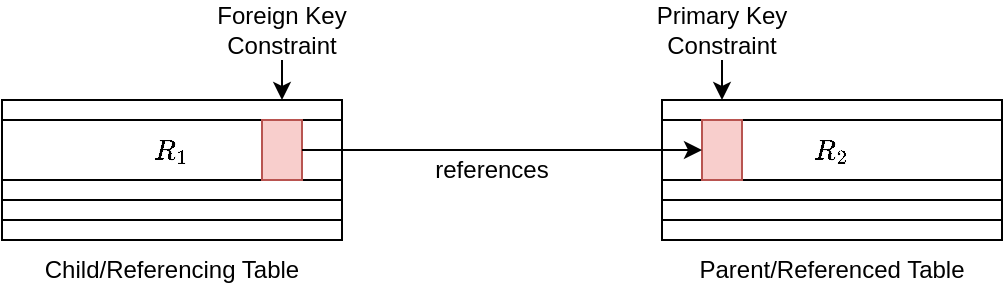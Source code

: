 <mxfile version="20.3.0" type="device"><diagram id="Ai3ecV76ha_lSvPuCmtE" name="Page-1"><mxGraphModel dx="617" dy="516" grid="1" gridSize="10" guides="1" tooltips="1" connect="1" arrows="1" fold="1" page="1" pageScale="1" pageWidth="827" pageHeight="1169" math="1" shadow="0"><root><mxCell id="0"/><mxCell id="1" parent="0"/><mxCell id="uPBZGD4LQOgWz-kYsMnp-1" value="" style="rounded=0;whiteSpace=wrap;html=1;" vertex="1" parent="1"><mxGeometry x="10" y="60" width="170" height="10" as="geometry"/></mxCell><mxCell id="uPBZGD4LQOgWz-kYsMnp-4" value="Child/Referencing Table" style="text;html=1;strokeColor=none;fillColor=none;align=center;verticalAlign=middle;whiteSpace=wrap;rounded=0;" vertex="1" parent="1"><mxGeometry x="10" y="130" width="170" height="30" as="geometry"/></mxCell><mxCell id="uPBZGD4LQOgWz-kYsMnp-5" value="$$R_1$$" style="rounded=0;whiteSpace=wrap;html=1;" vertex="1" parent="1"><mxGeometry x="10" y="70" width="170" height="30" as="geometry"/></mxCell><mxCell id="uPBZGD4LQOgWz-kYsMnp-7" value="" style="rounded=0;whiteSpace=wrap;html=1;" vertex="1" parent="1"><mxGeometry x="10" y="100" width="170" height="10" as="geometry"/></mxCell><mxCell id="uPBZGD4LQOgWz-kYsMnp-8" value="" style="rounded=0;whiteSpace=wrap;html=1;" vertex="1" parent="1"><mxGeometry x="10" y="110" width="170" height="10" as="geometry"/></mxCell><mxCell id="uPBZGD4LQOgWz-kYsMnp-9" value="" style="rounded=0;whiteSpace=wrap;html=1;" vertex="1" parent="1"><mxGeometry x="10" y="120" width="170" height="10" as="geometry"/></mxCell><mxCell id="uPBZGD4LQOgWz-kYsMnp-10" value="" style="rounded=0;whiteSpace=wrap;html=1;" vertex="1" parent="1"><mxGeometry x="340" y="100" width="170" height="10" as="geometry"/></mxCell><mxCell id="uPBZGD4LQOgWz-kYsMnp-11" value="$$R_2$$" style="rounded=0;whiteSpace=wrap;html=1;" vertex="1" parent="1"><mxGeometry x="340" y="70" width="170" height="30" as="geometry"/></mxCell><mxCell id="uPBZGD4LQOgWz-kYsMnp-12" value="" style="rounded=0;whiteSpace=wrap;html=1;" vertex="1" parent="1"><mxGeometry x="340" y="60" width="170" height="10" as="geometry"/></mxCell><mxCell id="uPBZGD4LQOgWz-kYsMnp-13" value="" style="rounded=0;whiteSpace=wrap;html=1;" vertex="1" parent="1"><mxGeometry x="340" y="110" width="170" height="10" as="geometry"/></mxCell><mxCell id="uPBZGD4LQOgWz-kYsMnp-14" value="" style="rounded=0;whiteSpace=wrap;html=1;" vertex="1" parent="1"><mxGeometry x="340" y="120" width="170" height="10" as="geometry"/></mxCell><mxCell id="uPBZGD4LQOgWz-kYsMnp-21" style="edgeStyle=none;rounded=0;orthogonalLoop=1;jettySize=auto;html=1;exitX=0.5;exitY=1;exitDx=0;exitDy=0;" edge="1" parent="1" source="uPBZGD4LQOgWz-kYsMnp-15"><mxGeometry relative="1" as="geometry"><mxPoint x="150" y="60" as="targetPoint"/></mxGeometry></mxCell><mxCell id="uPBZGD4LQOgWz-kYsMnp-15" value="Foreign Key Constraint" style="text;html=1;strokeColor=none;fillColor=none;align=center;verticalAlign=middle;whiteSpace=wrap;rounded=0;" vertex="1" parent="1"><mxGeometry x="110" y="10" width="80" height="30" as="geometry"/></mxCell><mxCell id="uPBZGD4LQOgWz-kYsMnp-18" value="Parent/Referenced Table" style="text;html=1;strokeColor=none;fillColor=none;align=center;verticalAlign=middle;whiteSpace=wrap;rounded=0;" vertex="1" parent="1"><mxGeometry x="340" y="130" width="170" height="30" as="geometry"/></mxCell><mxCell id="uPBZGD4LQOgWz-kYsMnp-19" value="" style="rounded=0;whiteSpace=wrap;html=1;fillColor=#f8cecc;strokeColor=#b85450;" vertex="1" parent="1"><mxGeometry x="140" y="70" width="20" height="30" as="geometry"/></mxCell><mxCell id="uPBZGD4LQOgWz-kYsMnp-20" value="" style="rounded=0;whiteSpace=wrap;html=1;fillColor=#f8cecc;strokeColor=#b85450;" vertex="1" parent="1"><mxGeometry x="360" y="70" width="20" height="30" as="geometry"/></mxCell><mxCell id="uPBZGD4LQOgWz-kYsMnp-17" style="rounded=0;orthogonalLoop=1;jettySize=auto;html=1;exitX=1;exitY=0.5;exitDx=0;exitDy=0;entryX=0;entryY=0.5;entryDx=0;entryDy=0;" edge="1" parent="1" source="uPBZGD4LQOgWz-kYsMnp-19" target="uPBZGD4LQOgWz-kYsMnp-20"><mxGeometry relative="1" as="geometry"/></mxCell><mxCell id="uPBZGD4LQOgWz-kYsMnp-23" style="edgeStyle=none;rounded=0;orthogonalLoop=1;jettySize=auto;html=1;exitX=0.5;exitY=1;exitDx=0;exitDy=0;" edge="1" parent="1" source="uPBZGD4LQOgWz-kYsMnp-22"><mxGeometry relative="1" as="geometry"><mxPoint x="370" y="60" as="targetPoint"/></mxGeometry></mxCell><mxCell id="uPBZGD4LQOgWz-kYsMnp-22" value="Primary Key&lt;br&gt;Constraint" style="text;html=1;strokeColor=none;fillColor=none;align=center;verticalAlign=middle;whiteSpace=wrap;rounded=0;" vertex="1" parent="1"><mxGeometry x="330" y="10" width="80" height="30" as="geometry"/></mxCell><mxCell id="uPBZGD4LQOgWz-kYsMnp-24" value="references" style="text;html=1;strokeColor=none;fillColor=none;align=center;verticalAlign=middle;whiteSpace=wrap;rounded=0;" vertex="1" parent="1"><mxGeometry x="220" y="90" width="70" height="10" as="geometry"/></mxCell></root></mxGraphModel></diagram></mxfile>